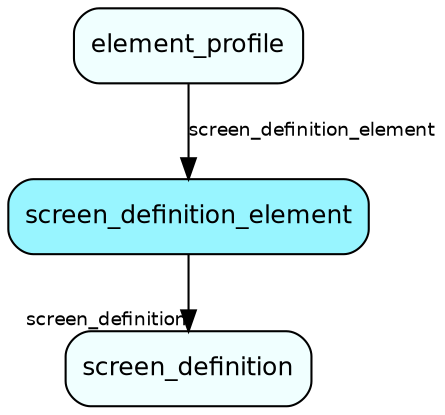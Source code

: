 digraph screen_definition_element  {
node [shape = box style="rounded, filled" fontname = "Helvetica" fontsize = "12" ]
edge [fontname = "Helvetica" fontsize = "9"]

screen_definition_element[fillcolor = "cadetblue1"]
screen_definition[fillcolor = "azure1"]
element_profile[fillcolor = "azure1"]
screen_definition_element -> screen_definition [headlabel = "screen_definition"]
element_profile -> screen_definition_element [label = "screen_definition_element"]
}
